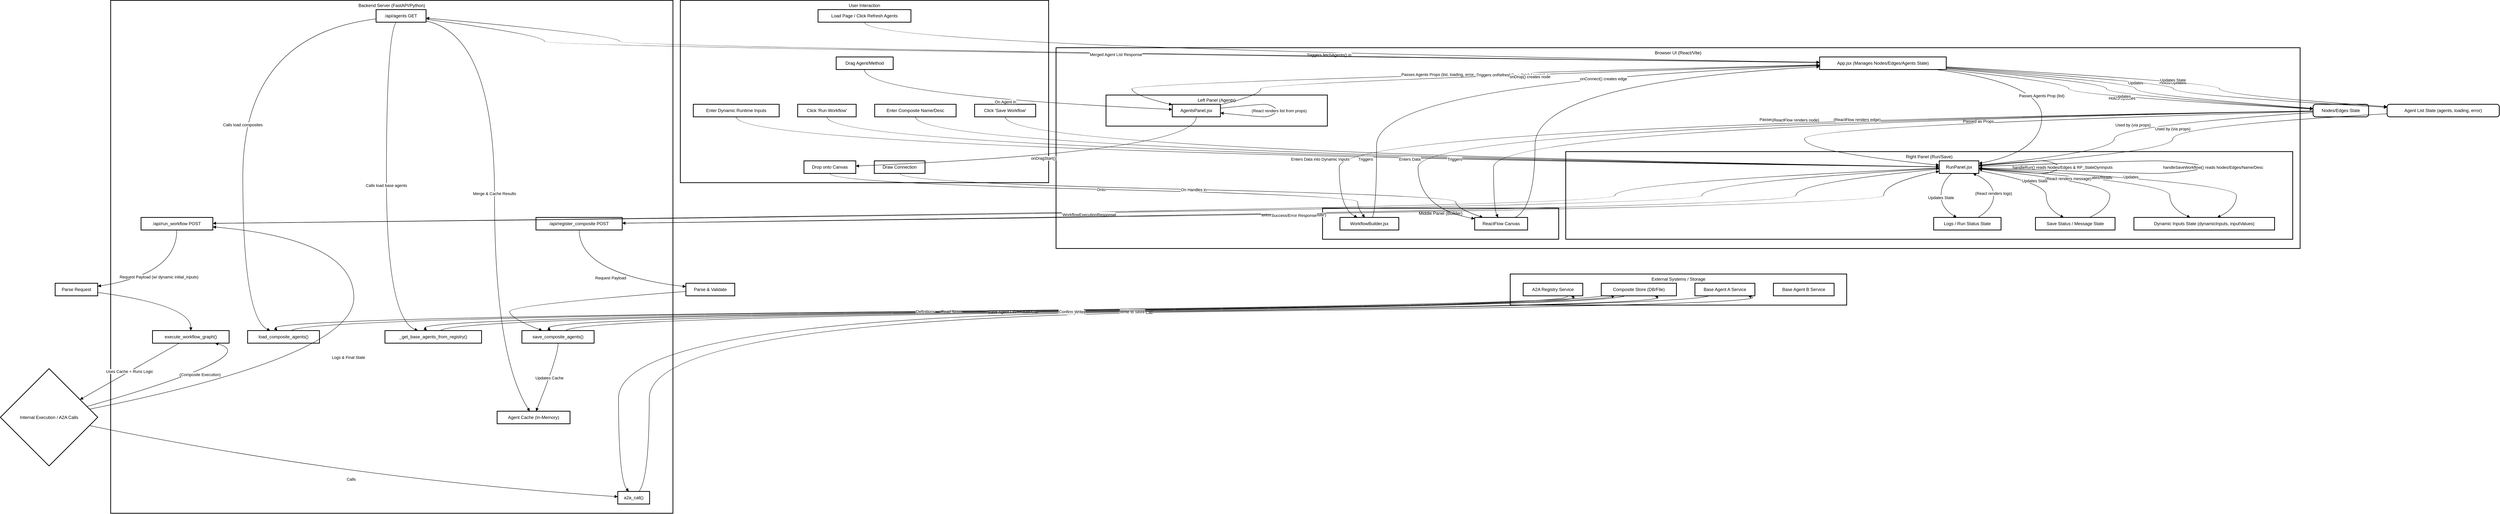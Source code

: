 <mxfile version="21.6.8" type="device">
  <diagram name="Page-1" id="aAp4TJHl25H6ZByTBbYu">
    <mxGraphModel dx="2790" dy="1393" grid="1" gridSize="10" guides="1" tooltips="1" connect="1" arrows="1" fold="1" page="1" pageScale="1" pageWidth="850" pageHeight="1100" math="0" shadow="0">
      <root>
        <mxCell id="0" />
        <mxCell id="1" parent="0" />
        <mxCell id="pB-N0cFMW5VEwwrHcigJ-1" value="External Systems / Storage" style="whiteSpace=wrap;strokeWidth=2;verticalAlign=top;" vertex="1" parent="1">
          <mxGeometry x="4099" y="910" width="909" height="84" as="geometry" />
        </mxCell>
        <mxCell id="pB-N0cFMW5VEwwrHcigJ-2" value="A2A Registry Service" style="whiteSpace=wrap;strokeWidth=2;" vertex="1" parent="1">
          <mxGeometry x="4134" y="935" width="161" height="34" as="geometry" />
        </mxCell>
        <mxCell id="pB-N0cFMW5VEwwrHcigJ-3" value="Composite Store (DB/File)" style="whiteSpace=wrap;strokeWidth=2;" vertex="1" parent="1">
          <mxGeometry x="4345" y="935" width="203" height="34" as="geometry" />
        </mxCell>
        <mxCell id="pB-N0cFMW5VEwwrHcigJ-4" value="Base Agent A Service" style="whiteSpace=wrap;strokeWidth=2;" vertex="1" parent="1">
          <mxGeometry x="4598" y="935" width="162" height="34" as="geometry" />
        </mxCell>
        <mxCell id="pB-N0cFMW5VEwwrHcigJ-5" value="Base Agent B Service" style="whiteSpace=wrap;strokeWidth=2;" vertex="1" parent="1">
          <mxGeometry x="4810" y="935" width="164" height="34" as="geometry" />
        </mxCell>
        <mxCell id="pB-N0cFMW5VEwwrHcigJ-6" value="Backend Server (FastAPI/Python)" style="whiteSpace=wrap;strokeWidth=2;verticalAlign=top;" vertex="1" parent="1">
          <mxGeometry x="318" y="170" width="1519" height="1387" as="geometry" />
        </mxCell>
        <mxCell id="pB-N0cFMW5VEwwrHcigJ-7" value="/api/agents GET" style="whiteSpace=wrap;strokeWidth=2;" vertex="1" parent="1">
          <mxGeometry x="1035" y="195" width="135" height="34" as="geometry" />
        </mxCell>
        <mxCell id="pB-N0cFMW5VEwwrHcigJ-8" value="/api/run_workflow POST" style="whiteSpace=wrap;strokeWidth=2;" vertex="1" parent="1">
          <mxGeometry x="400" y="757" width="194" height="34" as="geometry" />
        </mxCell>
        <mxCell id="pB-N0cFMW5VEwwrHcigJ-9" value="/api/register_composite POST" style="whiteSpace=wrap;strokeWidth=2;" vertex="1" parent="1">
          <mxGeometry x="1467" y="757" width="233" height="34" as="geometry" />
        </mxCell>
        <mxCell id="pB-N0cFMW5VEwwrHcigJ-10" value="execute_workflow_graph()" style="whiteSpace=wrap;strokeWidth=2;" vertex="1" parent="1">
          <mxGeometry x="431" y="1063" width="207" height="34" as="geometry" />
        </mxCell>
        <mxCell id="pB-N0cFMW5VEwwrHcigJ-11" value="load_composite_agents()" style="whiteSpace=wrap;strokeWidth=2;" vertex="1" parent="1">
          <mxGeometry x="688" y="1063" width="194" height="34" as="geometry" />
        </mxCell>
        <mxCell id="pB-N0cFMW5VEwwrHcigJ-12" value="save_composite_agents()" style="whiteSpace=wrap;strokeWidth=2;" vertex="1" parent="1">
          <mxGeometry x="1429" y="1063" width="195" height="34" as="geometry" />
        </mxCell>
        <mxCell id="pB-N0cFMW5VEwwrHcigJ-13" value="_get_base_agents_from_registry()" style="whiteSpace=wrap;strokeWidth=2;" vertex="1" parent="1">
          <mxGeometry x="1059" y="1063" width="261" height="34" as="geometry" />
        </mxCell>
        <mxCell id="pB-N0cFMW5VEwwrHcigJ-14" value="a2a_call()" style="whiteSpace=wrap;strokeWidth=2;" vertex="1" parent="1">
          <mxGeometry x="1688" y="1498" width="86" height="34" as="geometry" />
        </mxCell>
        <mxCell id="pB-N0cFMW5VEwwrHcigJ-15" value="Agent Cache (In-Memory)" style="whiteSpace=wrap;strokeWidth=2;" vertex="1" parent="1">
          <mxGeometry x="1362" y="1281" width="197" height="34" as="geometry" />
        </mxCell>
        <mxCell id="pB-N0cFMW5VEwwrHcigJ-16" value="Browser UI (React/Vite)" style="whiteSpace=wrap;strokeWidth=2;verticalAlign=top;" vertex="1" parent="1">
          <mxGeometry x="2872" y="298" width="3361" height="543" as="geometry" />
        </mxCell>
        <mxCell id="pB-N0cFMW5VEwwrHcigJ-17" value="Left Panel (Agents)" style="whiteSpace=wrap;strokeWidth=2;verticalAlign=top;" vertex="1" parent="1">
          <mxGeometry x="3007" y="426" width="598" height="84" as="geometry" />
        </mxCell>
        <mxCell id="pB-N0cFMW5VEwwrHcigJ-18" value="Middle Panel (Builder)" style="whiteSpace=wrap;strokeWidth=2;verticalAlign=top;" vertex="1" parent="1">
          <mxGeometry x="3592" y="732" width="638" height="84" as="geometry" />
        </mxCell>
        <mxCell id="pB-N0cFMW5VEwwrHcigJ-19" value="Right Panel (Run/Save)" style="whiteSpace=wrap;strokeWidth=2;verticalAlign=top;" vertex="1" parent="1">
          <mxGeometry x="4249" y="579" width="1964" height="237" as="geometry" />
        </mxCell>
        <mxCell id="pB-N0cFMW5VEwwrHcigJ-20" value="App.jsx (Manages Nodes/Edges/Agents State)" style="whiteSpace=wrap;strokeWidth=2;" vertex="1" parent="1">
          <mxGeometry x="4935" y="323" width="342" height="34" as="geometry" />
        </mxCell>
        <mxCell id="pB-N0cFMW5VEwwrHcigJ-21" value="RunPanel.jsx" style="whiteSpace=wrap;strokeWidth=2;" vertex="1" parent="1">
          <mxGeometry x="5258" y="604" width="107" height="34" as="geometry" />
        </mxCell>
        <mxCell id="pB-N0cFMW5VEwwrHcigJ-22" value="Logs / Run Status State" style="whiteSpace=wrap;strokeWidth=2;" vertex="1" parent="1">
          <mxGeometry x="5243" y="757" width="182" height="34" as="geometry" />
        </mxCell>
        <mxCell id="pB-N0cFMW5VEwwrHcigJ-23" value="Save Status / Message State" style="whiteSpace=wrap;strokeWidth=2;" vertex="1" parent="1">
          <mxGeometry x="5518" y="757" width="215" height="34" as="geometry" />
        </mxCell>
        <mxCell id="pB-N0cFMW5VEwwrHcigJ-24" value="Dynamic Inputs State (dynamicInputs, inputValues)" style="whiteSpace=wrap;strokeWidth=2;" vertex="1" parent="1">
          <mxGeometry x="5784" y="757" width="380" height="34" as="geometry" />
        </mxCell>
        <mxCell id="pB-N0cFMW5VEwwrHcigJ-25" value="WorkflowBuilder.jsx" style="whiteSpace=wrap;strokeWidth=2;" vertex="1" parent="1">
          <mxGeometry x="3639" y="757" width="159" height="34" as="geometry" />
        </mxCell>
        <mxCell id="pB-N0cFMW5VEwwrHcigJ-26" value="ReactFlow Canvas" style="whiteSpace=wrap;strokeWidth=2;" vertex="1" parent="1">
          <mxGeometry x="4003" y="757" width="143" height="34" as="geometry" />
        </mxCell>
        <mxCell id="pB-N0cFMW5VEwwrHcigJ-27" value="AgentsPanel.jsx" style="whiteSpace=wrap;strokeWidth=2;" vertex="1" parent="1">
          <mxGeometry x="3186" y="451" width="130" height="34" as="geometry" />
        </mxCell>
        <mxCell id="pB-N0cFMW5VEwwrHcigJ-28" value="User Interaction" style="whiteSpace=wrap;strokeWidth=2;verticalAlign=top;" vertex="1" parent="1">
          <mxGeometry x="1857" y="170" width="995" height="493" as="geometry" />
        </mxCell>
        <mxCell id="pB-N0cFMW5VEwwrHcigJ-29" value="Load Page / Click Refresh Agents" style="whiteSpace=wrap;strokeWidth=2;" vertex="1" parent="1">
          <mxGeometry x="2229" y="195" width="251" height="34" as="geometry" />
        </mxCell>
        <mxCell id="pB-N0cFMW5VEwwrHcigJ-30" value="Drag Agent/Method" style="whiteSpace=wrap;strokeWidth=2;" vertex="1" parent="1">
          <mxGeometry x="2278" y="323" width="154" height="34" as="geometry" />
        </mxCell>
        <mxCell id="pB-N0cFMW5VEwwrHcigJ-31" value="Drop onto Canvas" style="whiteSpace=wrap;strokeWidth=2;" vertex="1" parent="1">
          <mxGeometry x="2191" y="604" width="140" height="34" as="geometry" />
        </mxCell>
        <mxCell id="pB-N0cFMW5VEwwrHcigJ-32" value="Draw Connection" style="whiteSpace=wrap;strokeWidth=2;" vertex="1" parent="1">
          <mxGeometry x="2381" y="604" width="137" height="34" as="geometry" />
        </mxCell>
        <mxCell id="pB-N0cFMW5VEwwrHcigJ-33" value="Enter Dynamic Runtime Inputs" style="whiteSpace=wrap;strokeWidth=2;" vertex="1" parent="1">
          <mxGeometry x="1892" y="451" width="232" height="34" as="geometry" />
        </mxCell>
        <mxCell id="pB-N0cFMW5VEwwrHcigJ-34" value="Click &#39;Run Workflow&#39;" style="whiteSpace=wrap;strokeWidth=2;" vertex="1" parent="1">
          <mxGeometry x="2174" y="451" width="158" height="34" as="geometry" />
        </mxCell>
        <mxCell id="pB-N0cFMW5VEwwrHcigJ-35" value="Enter Composite Name/Desc" style="whiteSpace=wrap;strokeWidth=2;" vertex="1" parent="1">
          <mxGeometry x="2382" y="451" width="220" height="34" as="geometry" />
        </mxCell>
        <mxCell id="pB-N0cFMW5VEwwrHcigJ-36" value="Click &#39;Save Workflow&#39;" style="whiteSpace=wrap;strokeWidth=2;" vertex="1" parent="1">
          <mxGeometry x="2652" y="451" width="165" height="34" as="geometry" />
        </mxCell>
        <mxCell id="pB-N0cFMW5VEwwrHcigJ-37" value="Nodes/Edges State" style="rounded=1;absoluteArcSize=1;arcSize=14;whiteSpace=wrap;strokeWidth=2;" vertex="1" parent="1">
          <mxGeometry x="6268" y="451" width="150" height="34" as="geometry" />
        </mxCell>
        <mxCell id="pB-N0cFMW5VEwwrHcigJ-38" value="Agent List State (agents, loading, error)" style="rounded=1;absoluteArcSize=1;arcSize=14;whiteSpace=wrap;strokeWidth=2;" vertex="1" parent="1">
          <mxGeometry x="6468" y="451" width="303" height="34" as="geometry" />
        </mxCell>
        <mxCell id="pB-N0cFMW5VEwwrHcigJ-39" value="Parse Request" style="whiteSpace=wrap;strokeWidth=2;" vertex="1" parent="1">
          <mxGeometry x="168" y="935" width="115" height="34" as="geometry" />
        </mxCell>
        <mxCell id="pB-N0cFMW5VEwwrHcigJ-40" value="Internal Execution / A2A Calls" style="rhombus;strokeWidth=2;whiteSpace=wrap;" vertex="1" parent="1">
          <mxGeometry x="20" y="1166" width="263" height="263" as="geometry" />
        </mxCell>
        <mxCell id="pB-N0cFMW5VEwwrHcigJ-41" value="Parse &amp; Validate" style="whiteSpace=wrap;strokeWidth=2;" vertex="1" parent="1">
          <mxGeometry x="1872" y="935" width="132" height="34" as="geometry" />
        </mxCell>
        <mxCell id="pB-N0cFMW5VEwwrHcigJ-42" value="Holds/Updates" style="curved=1;startArrow=none;endArrow=block;exitX=0.984;exitY=1;entryX=-0.0;entryY=0.374;rounded=0;" edge="1" parent="1" source="pB-N0cFMW5VEwwrHcigJ-20" target="pB-N0cFMW5VEwwrHcigJ-37">
          <mxGeometry relative="1" as="geometry">
            <Array as="points">
              <mxPoint x="5608" y="392" />
              <mxPoint x="5608" y="426" />
            </Array>
          </mxGeometry>
        </mxCell>
        <mxCell id="pB-N0cFMW5VEwwrHcigJ-43" value="Holds/Updates" style="curved=1;startArrow=none;endArrow=block;exitX=1.0;exitY=0.83;entryX=-0.001;entryY=0.243;rounded=0;" edge="1" parent="1" source="pB-N0cFMW5VEwwrHcigJ-20" target="pB-N0cFMW5VEwwrHcigJ-38">
          <mxGeometry relative="1" as="geometry">
            <Array as="points">
              <mxPoint x="5891" y="392" />
              <mxPoint x="5891" y="426" />
            </Array>
          </mxGeometry>
        </mxCell>
        <mxCell id="pB-N0cFMW5VEwwrHcigJ-44" value="Passed as Props" style="curved=1;startArrow=none;endArrow=block;exitX=-0.0;exitY=0.534;entryX=0.295;entryY=0;rounded=0;" edge="1" parent="1" source="pB-N0cFMW5VEwwrHcigJ-37" target="pB-N0cFMW5VEwwrHcigJ-25">
          <mxGeometry relative="1" as="geometry">
            <Array as="points">
              <mxPoint x="3637" y="510" />
              <mxPoint x="3637" y="732" />
            </Array>
          </mxGeometry>
        </mxCell>
        <mxCell id="pB-N0cFMW5VEwwrHcigJ-45" value="Passed as Props" style="curved=1;startArrow=none;endArrow=block;exitX=-0.0;exitY=0.564;entryX=-0.002;entryY=0.341;rounded=0;" edge="1" parent="1" source="pB-N0cFMW5VEwwrHcigJ-37" target="pB-N0cFMW5VEwwrHcigJ-21">
          <mxGeometry relative="1" as="geometry">
            <Array as="points">
              <mxPoint x="4894" y="510" />
              <mxPoint x="4894" y="579" />
            </Array>
          </mxGeometry>
        </mxCell>
        <mxCell id="pB-N0cFMW5VEwwrHcigJ-46" value="Passes Agents Props (list, loading, error, onRefresh)" style="curved=1;startArrow=none;endArrow=block;exitX=0.001;exitY=0.628;entryX=-0.0;entryY=0.04;rounded=0;" edge="1" parent="1" source="pB-N0cFMW5VEwwrHcigJ-20" target="pB-N0cFMW5VEwwrHcigJ-27">
          <mxGeometry relative="1" as="geometry">
            <Array as="points">
              <mxPoint x="3077" y="392" />
              <mxPoint x="3077" y="426" />
            </Array>
          </mxGeometry>
        </mxCell>
        <mxCell id="pB-N0cFMW5VEwwrHcigJ-47" value="Passes Agents Prop (list)" style="curved=1;startArrow=none;endArrow=block;exitX=0.914;exitY=1;entryX=1.001;entryY=0.203;rounded=0;" edge="1" parent="1" source="pB-N0cFMW5VEwwrHcigJ-20" target="pB-N0cFMW5VEwwrHcigJ-21">
          <mxGeometry relative="1" as="geometry">
            <Array as="points">
              <mxPoint x="5535" y="392" />
              <mxPoint x="5535" y="579" />
            </Array>
          </mxGeometry>
        </mxCell>
        <mxCell id="pB-N0cFMW5VEwwrHcigJ-48" value="Updates/Reads" style="curved=1;startArrow=none;endArrow=block;exitX=1.001;exitY=0.616;entryX=0.4;entryY=0;rounded=0;" edge="1" parent="1" source="pB-N0cFMW5VEwwrHcigJ-21" target="pB-N0cFMW5VEwwrHcigJ-24">
          <mxGeometry relative="1" as="geometry">
            <Array as="points">
              <mxPoint x="5881" y="663" />
              <mxPoint x="5881" y="732" />
            </Array>
          </mxGeometry>
        </mxCell>
        <mxCell id="pB-N0cFMW5VEwwrHcigJ-49" value="Triggers fetchAgents() in" style="curved=1;startArrow=none;endArrow=block;exitX=0.5;exitY=1;entryX=0.001;entryY=0.423;rounded=0;" edge="1" parent="1" source="pB-N0cFMW5VEwwrHcigJ-29" target="pB-N0cFMW5VEwwrHcigJ-20">
          <mxGeometry relative="1" as="geometry">
            <Array as="points">
              <mxPoint x="2354" y="298" />
            </Array>
          </mxGeometry>
        </mxCell>
        <mxCell id="pB-N0cFMW5VEwwrHcigJ-50" value="Triggers onRefresh() --&gt; fetchAgents() in" style="curved=1;startArrow=none;endArrow=block;exitX=0.998;exitY=0.04;entryX=0.001;entryY=0.654;rounded=0;" edge="1" parent="1" source="pB-N0cFMW5VEwwrHcigJ-27" target="pB-N0cFMW5VEwwrHcigJ-20">
          <mxGeometry relative="1" as="geometry">
            <Array as="points">
              <mxPoint x="3425" y="426" />
              <mxPoint x="3425" y="392" />
            </Array>
          </mxGeometry>
        </mxCell>
        <mxCell id="pB-N0cFMW5VEwwrHcigJ-51" value="axios.get(&#39;/api/agents&#39;)" style="curved=1;startArrow=none;endArrow=block;exitX=0.001;exitY=0.438;entryX=0.998;entryY=0.673;rounded=0;" edge="1" parent="1" source="pB-N0cFMW5VEwwrHcigJ-20" target="pB-N0cFMW5VEwwrHcigJ-7">
          <mxGeometry relative="1" as="geometry">
            <Array as="points">
              <mxPoint x="1693" y="298" />
              <mxPoint x="1693" y="264" />
            </Array>
          </mxGeometry>
        </mxCell>
        <mxCell id="pB-N0cFMW5VEwwrHcigJ-52" value="Calls load base agents" style="curved=1;startArrow=none;endArrow=block;exitX=0.403;exitY=1;entryX=0.34;entryY=0;rounded=0;" edge="1" parent="1" source="pB-N0cFMW5VEwwrHcigJ-7" target="pB-N0cFMW5VEwwrHcigJ-13">
          <mxGeometry relative="1" as="geometry">
            <Array as="points">
              <mxPoint x="1063" y="264" />
              <mxPoint x="1063" y="1029" />
            </Array>
          </mxGeometry>
        </mxCell>
        <mxCell id="pB-N0cFMW5VEwwrHcigJ-53" value="A2A Call" style="curved=1;startArrow=none;endArrow=block;exitX=0.573;exitY=0;entryX=0.8;entryY=1;rounded=0;" edge="1" parent="1" source="pB-N0cFMW5VEwwrHcigJ-13" target="pB-N0cFMW5VEwwrHcigJ-2">
          <mxGeometry relative="1" as="geometry">
            <Array as="points">
              <mxPoint x="1247" y="1029" />
              <mxPoint x="4334" y="994" />
            </Array>
          </mxGeometry>
        </mxCell>
        <mxCell id="pB-N0cFMW5VEwwrHcigJ-54" value="Base Agent List" style="curved=1;startArrow=none;endArrow=block;exitX=0.731;exitY=1;entryX=0.434;entryY=0;rounded=0;" edge="1" parent="1" source="pB-N0cFMW5VEwwrHcigJ-2" target="pB-N0cFMW5VEwwrHcigJ-13">
          <mxGeometry relative="1" as="geometry">
            <Array as="points">
              <mxPoint x="4306" y="994" />
              <mxPoint x="1137" y="1029" />
            </Array>
          </mxGeometry>
        </mxCell>
        <mxCell id="pB-N0cFMW5VEwwrHcigJ-55" value="Calls load composites" style="curved=1;startArrow=none;endArrow=block;exitX=0.001;exitY=0.739;entryX=0.314;entryY=0;rounded=0;" edge="1" parent="1" source="pB-N0cFMW5VEwwrHcigJ-7" target="pB-N0cFMW5VEwwrHcigJ-11">
          <mxGeometry relative="1" as="geometry">
            <Array as="points">
              <mxPoint x="675" y="264" />
              <mxPoint x="675" y="1029" />
            </Array>
          </mxGeometry>
        </mxCell>
        <mxCell id="pB-N0cFMW5VEwwrHcigJ-56" value="Read Store" style="curved=1;startArrow=none;endArrow=block;exitX=0.607;exitY=0;entryX=0.18;entryY=1;rounded=0;" edge="1" parent="1" source="pB-N0cFMW5VEwwrHcigJ-11" target="pB-N0cFMW5VEwwrHcigJ-3">
          <mxGeometry relative="1" as="geometry">
            <Array as="points">
              <mxPoint x="847" y="1029" />
              <mxPoint x="4286" y="994" />
            </Array>
          </mxGeometry>
        </mxCell>
        <mxCell id="pB-N0cFMW5VEwwrHcigJ-57" value="Definitions" style="curved=1;startArrow=none;endArrow=block;exitX=0.028;exitY=1;entryX=0.414;entryY=0;rounded=0;" edge="1" parent="1" source="pB-N0cFMW5VEwwrHcigJ-3" target="pB-N0cFMW5VEwwrHcigJ-11">
          <mxGeometry relative="1" as="geometry">
            <Array as="points">
              <mxPoint x="4210" y="994" />
              <mxPoint x="734" y="1029" />
            </Array>
          </mxGeometry>
        </mxCell>
        <mxCell id="pB-N0cFMW5VEwwrHcigJ-58" value="Merge &amp; Cache Results" style="curved=1;startArrow=none;endArrow=block;exitX=0.998;exitY=0.904;entryX=0.446;entryY=-0.013;rounded=0;" edge="1" parent="1" source="pB-N0cFMW5VEwwrHcigJ-7" target="pB-N0cFMW5VEwwrHcigJ-15">
          <mxGeometry relative="1" as="geometry">
            <Array as="points">
              <mxPoint x="1355" y="264" />
              <mxPoint x="1355" y="1132" />
            </Array>
          </mxGeometry>
        </mxCell>
        <mxCell id="pB-N0cFMW5VEwwrHcigJ-59" value="Merged Agent List Response" style="curved=1;startArrow=none;endArrow=block;exitX=0.998;exitY=0.763;entryX=0.001;entryY=0.442;rounded=0;" edge="1" parent="1" source="pB-N0cFMW5VEwwrHcigJ-7" target="pB-N0cFMW5VEwwrHcigJ-20">
          <mxGeometry relative="1" as="geometry">
            <Array as="points">
              <mxPoint x="1490" y="264" />
              <mxPoint x="1490" y="298" />
            </Array>
          </mxGeometry>
        </mxCell>
        <mxCell id="pB-N0cFMW5VEwwrHcigJ-60" value="Updates State" style="curved=1;startArrow=none;endArrow=block;exitX=1.0;exitY=0.785;entryX=-0.001;entryY=0.191;rounded=0;" edge="1" parent="1" source="pB-N0cFMW5VEwwrHcigJ-20" target="pB-N0cFMW5VEwwrHcigJ-38">
          <mxGeometry relative="1" as="geometry">
            <Array as="points">
              <mxPoint x="6015" y="392" />
              <mxPoint x="6015" y="426" />
            </Array>
          </mxGeometry>
        </mxCell>
        <mxCell id="pB-N0cFMW5VEwwrHcigJ-61" value="(React renders list from props)" style="curved=1;startArrow=none;endArrow=block;exitX=0.998;exitY=0.31;entryX=0.998;entryY=0.69;rounded=0;" edge="1" parent="1" source="pB-N0cFMW5VEwwrHcigJ-27" target="pB-N0cFMW5VEwwrHcigJ-27">
          <mxGeometry relative="1" as="geometry">
            <Array as="points">
              <mxPoint x="3422" y="451" />
              <mxPoint x="3448" y="451" />
              <mxPoint x="3475" y="468" />
              <mxPoint x="3448" y="485" />
              <mxPoint x="3422" y="485" />
            </Array>
          </mxGeometry>
        </mxCell>
        <mxCell id="pB-N0cFMW5VEwwrHcigJ-62" value="On Agent in" style="curved=1;startArrow=none;endArrow=block;exitX=0.496;exitY=1;entryX=-0.0;entryY=0.411;rounded=0;" edge="1" parent="1" source="pB-N0cFMW5VEwwrHcigJ-30" target="pB-N0cFMW5VEwwrHcigJ-27">
          <mxGeometry relative="1" as="geometry">
            <Array as="points">
              <mxPoint x="2354" y="426" />
            </Array>
          </mxGeometry>
        </mxCell>
        <mxCell id="pB-N0cFMW5VEwwrHcigJ-63" value="onDragStart()" style="curved=1;startArrow=none;endArrow=block;exitX=0.499;exitY=1;entryX=1.001;entryY=0.412;rounded=0;" edge="1" parent="1" source="pB-N0cFMW5VEwwrHcigJ-27" target="pB-N0cFMW5VEwwrHcigJ-31">
          <mxGeometry relative="1" as="geometry">
            <Array as="points">
              <mxPoint x="3251" y="579" />
            </Array>
          </mxGeometry>
        </mxCell>
        <mxCell id="pB-N0cFMW5VEwwrHcigJ-64" value="Onto" style="curved=1;startArrow=none;endArrow=block;exitX=0.5;exitY=1;entryX=0.422;entryY=0;rounded=0;" edge="1" parent="1" source="pB-N0cFMW5VEwwrHcigJ-31" target="pB-N0cFMW5VEwwrHcigJ-25">
          <mxGeometry relative="1" as="geometry">
            <Array as="points">
              <mxPoint x="2261" y="663" />
              <mxPoint x="3687" y="698" />
              <mxPoint x="3687" y="732" />
            </Array>
          </mxGeometry>
        </mxCell>
        <mxCell id="pB-N0cFMW5VEwwrHcigJ-65" value="onDrop() creates node" style="curved=1;startArrow=none;endArrow=block;exitX=0.55;exitY=0;entryX=0.001;entryY=0.689;rounded=0;" edge="1" parent="1" source="pB-N0cFMW5VEwwrHcigJ-25" target="pB-N0cFMW5VEwwrHcigJ-20">
          <mxGeometry relative="1" as="geometry">
            <Array as="points">
              <mxPoint x="3738" y="732" />
              <mxPoint x="3738" y="392" />
            </Array>
          </mxGeometry>
        </mxCell>
        <mxCell id="pB-N0cFMW5VEwwrHcigJ-66" value="Updates" style="curved=1;startArrow=none;endArrow=block;exitX=1.0;exitY=0.928;entryX=-0.0;entryY=0.354;rounded=0;" edge="1" parent="1" source="pB-N0cFMW5VEwwrHcigJ-20" target="pB-N0cFMW5VEwwrHcigJ-37">
          <mxGeometry relative="1" as="geometry">
            <Array as="points">
              <mxPoint x="5710" y="392" />
              <mxPoint x="5710" y="426" />
            </Array>
          </mxGeometry>
        </mxCell>
        <mxCell id="pB-N0cFMW5VEwwrHcigJ-67" value="(ReactFlow renders node)" style="curved=1;startArrow=none;endArrow=block;exitX=-0.0;exitY=0.537;entryX=0.002;entryY=0.107;rounded=0;" edge="1" parent="1" source="pB-N0cFMW5VEwwrHcigJ-37" target="pB-N0cFMW5VEwwrHcigJ-26">
          <mxGeometry relative="1" as="geometry">
            <Array as="points">
              <mxPoint x="3850" y="510" />
              <mxPoint x="3850" y="732" />
            </Array>
          </mxGeometry>
        </mxCell>
        <mxCell id="pB-N0cFMW5VEwwrHcigJ-68" value="On Handles in" style="curved=1;startArrow=none;endArrow=block;exitX=0.501;exitY=1;entryX=0.154;entryY=0;rounded=0;" edge="1" parent="1" source="pB-N0cFMW5VEwwrHcigJ-32" target="pB-N0cFMW5VEwwrHcigJ-26">
          <mxGeometry relative="1" as="geometry">
            <Array as="points">
              <mxPoint x="2450" y="663" />
              <mxPoint x="3952" y="698" />
              <mxPoint x="3952" y="732" />
            </Array>
          </mxGeometry>
        </mxCell>
        <mxCell id="pB-N0cFMW5VEwwrHcigJ-69" value="onConnect() creates edge" style="curved=1;startArrow=none;endArrow=block;exitX=0.761;exitY=0;entryX=0.001;entryY=0.775;rounded=0;" edge="1" parent="1" source="pB-N0cFMW5VEwwrHcigJ-26" target="pB-N0cFMW5VEwwrHcigJ-20">
          <mxGeometry relative="1" as="geometry">
            <Array as="points">
              <mxPoint x="4166" y="732" />
              <mxPoint x="4166" y="392" />
            </Array>
          </mxGeometry>
        </mxCell>
        <mxCell id="pB-N0cFMW5VEwwrHcigJ-70" value="Updates" style="curved=1;startArrow=none;endArrow=block;exitX=1.0;exitY=0.879;entryX=-0.0;entryY=0.333;rounded=0;" edge="1" parent="1" source="pB-N0cFMW5VEwwrHcigJ-20" target="pB-N0cFMW5VEwwrHcigJ-37">
          <mxGeometry relative="1" as="geometry">
            <Array as="points">
              <mxPoint x="5789" y="392" />
              <mxPoint x="5789" y="426" />
            </Array>
          </mxGeometry>
        </mxCell>
        <mxCell id="pB-N0cFMW5VEwwrHcigJ-71" value="(ReactFlow renders edge)" style="curved=1;startArrow=none;endArrow=block;exitX=-0.0;exitY=0.54;entryX=0.443;entryY=0;rounded=0;" edge="1" parent="1" source="pB-N0cFMW5VEwwrHcigJ-37" target="pB-N0cFMW5VEwwrHcigJ-26">
          <mxGeometry relative="1" as="geometry">
            <Array as="points">
              <mxPoint x="4054" y="510" />
              <mxPoint x="4054" y="732" />
            </Array>
          </mxGeometry>
        </mxCell>
        <mxCell id="pB-N0cFMW5VEwwrHcigJ-72" value="Used by (via props)" style="curved=1;startArrow=none;endArrow=block;exitX=-0.0;exitY=0.651;entryX=1.001;entryY=0.342;rounded=0;" edge="1" parent="1" source="pB-N0cFMW5VEwwrHcigJ-37" target="pB-N0cFMW5VEwwrHcigJ-21">
          <mxGeometry relative="1" as="geometry">
            <Array as="points">
              <mxPoint x="5731" y="510" />
              <mxPoint x="5731" y="579" />
            </Array>
          </mxGeometry>
        </mxCell>
        <mxCell id="pB-N0cFMW5VEwwrHcigJ-73" value="Used by (via props)" style="curved=1;startArrow=none;endArrow=block;exitX=-0.001;exitY=0.756;entryX=1.001;entryY=0.385;rounded=0;" edge="1" parent="1" source="pB-N0cFMW5VEwwrHcigJ-38" target="pB-N0cFMW5VEwwrHcigJ-21">
          <mxGeometry relative="1" as="geometry">
            <Array as="points">
              <mxPoint x="5889" y="510" />
              <mxPoint x="5889" y="579" />
            </Array>
          </mxGeometry>
        </mxCell>
        <mxCell id="pB-N0cFMW5VEwwrHcigJ-74" value="Enters Data into Dynamic Inputs" style="curved=1;startArrow=none;endArrow=block;exitX=0.499;exitY=1;entryX=-0.002;entryY=0.48;rounded=0;" edge="1" parent="1" source="pB-N0cFMW5VEwwrHcigJ-33" target="pB-N0cFMW5VEwwrHcigJ-21">
          <mxGeometry relative="1" as="geometry">
            <Array as="points">
              <mxPoint x="2008" y="579" />
            </Array>
          </mxGeometry>
        </mxCell>
        <mxCell id="pB-N0cFMW5VEwwrHcigJ-75" value="Updates" style="curved=1;startArrow=none;endArrow=block;exitX=1.001;exitY=0.588;entryX=0.593;entryY=0;rounded=0;" edge="1" parent="1" source="pB-N0cFMW5VEwwrHcigJ-21" target="pB-N0cFMW5VEwwrHcigJ-24">
          <mxGeometry relative="1" as="geometry">
            <Array as="points">
              <mxPoint x="6061" y="663" />
              <mxPoint x="6061" y="732" />
            </Array>
          </mxGeometry>
        </mxCell>
        <mxCell id="pB-N0cFMW5VEwwrHcigJ-76" value="Triggers" style="curved=1;startArrow=none;endArrow=block;exitX=0.5;exitY=1;entryX=-0.002;entryY=0.478;rounded=0;" edge="1" parent="1" source="pB-N0cFMW5VEwwrHcigJ-34" target="pB-N0cFMW5VEwwrHcigJ-21">
          <mxGeometry relative="1" as="geometry">
            <Array as="points">
              <mxPoint x="2253" y="579" />
            </Array>
          </mxGeometry>
        </mxCell>
        <mxCell id="pB-N0cFMW5VEwwrHcigJ-77" value="handleRun() reads Nodes/Edges &amp; RP_StateDynInputs" style="curved=1;startArrow=none;endArrow=block;exitX=1.001;exitY=0.369;entryX=1.001;entryY=0.631;rounded=0;" edge="1" parent="1" source="pB-N0cFMW5VEwwrHcigJ-21" target="pB-N0cFMW5VEwwrHcigJ-21">
          <mxGeometry relative="1" as="geometry">
            <Array as="points">
              <mxPoint x="5516" y="604" />
              <mxPoint x="5554" y="604" />
              <mxPoint x="5591" y="621" />
              <mxPoint x="5554" y="638" />
              <mxPoint x="5516" y="638" />
            </Array>
          </mxGeometry>
        </mxCell>
        <mxCell id="pB-N0cFMW5VEwwrHcigJ-78" value="axios.post(&#39;/api/run_workflow&#39;)" style="curved=1;startArrow=none;endArrow=block;exitX=-0.002;exitY=0.571;entryX=0.998;entryY=0.469;rounded=0;" edge="1" parent="1" source="pB-N0cFMW5VEwwrHcigJ-21" target="pB-N0cFMW5VEwwrHcigJ-8">
          <mxGeometry relative="1" as="geometry">
            <Array as="points">
              <mxPoint x="4382" y="663" />
              <mxPoint x="4382" y="732" />
            </Array>
          </mxGeometry>
        </mxCell>
        <mxCell id="pB-N0cFMW5VEwwrHcigJ-79" value="Request Payload (w/ dynamic initial_inputs)" style="curved=1;startArrow=none;endArrow=block;exitX=0.498;exitY=1;entryX=1.001;entryY=0.238;rounded=0;" edge="1" parent="1" source="pB-N0cFMW5VEwwrHcigJ-8" target="pB-N0cFMW5VEwwrHcigJ-39">
          <mxGeometry relative="1" as="geometry">
            <Array as="points">
              <mxPoint x="497" y="910" />
            </Array>
          </mxGeometry>
        </mxCell>
        <mxCell id="pB-N0cFMW5VEwwrHcigJ-80" value="" style="curved=1;startArrow=none;endArrow=block;exitX=1.001;exitY=0.73;entryX=0.5;entryY=0;rounded=0;" edge="1" parent="1" source="pB-N0cFMW5VEwwrHcigJ-39" target="pB-N0cFMW5VEwwrHcigJ-10">
          <mxGeometry relative="1" as="geometry">
            <Array as="points">
              <mxPoint x="535" y="994" />
            </Array>
          </mxGeometry>
        </mxCell>
        <mxCell id="pB-N0cFMW5VEwwrHcigJ-81" value="Uses Cache + Runs Logic" style="curved=1;startArrow=none;endArrow=block;exitX=0.35;exitY=1;entryX=1.001;entryY=0.213;rounded=0;" edge="1" parent="1" source="pB-N0cFMW5VEwwrHcigJ-10" target="pB-N0cFMW5VEwwrHcigJ-40">
          <mxGeometry relative="1" as="geometry">
            <Array as="points">
              <mxPoint x="441" y="1132" />
            </Array>
          </mxGeometry>
        </mxCell>
        <mxCell id="pB-N0cFMW5VEwwrHcigJ-82" value="Calls" style="curved=1;startArrow=none;endArrow=block;exitX=1.001;exitY=0.603;entryX=0.003;entryY=0.419;rounded=0;" edge="1" parent="1" source="pB-N0cFMW5VEwwrHcigJ-40" target="pB-N0cFMW5VEwwrHcigJ-14">
          <mxGeometry relative="1" as="geometry">
            <Array as="points">
              <mxPoint x="964" y="1464" />
            </Array>
          </mxGeometry>
        </mxCell>
        <mxCell id="pB-N0cFMW5VEwwrHcigJ-83" value="A2A Call" style="curved=1;startArrow=none;endArrow=block;exitX=0.663;exitY=0.004;entryX=0.887;entryY=1;rounded=0;" edge="1" parent="1" source="pB-N0cFMW5VEwwrHcigJ-14" target="pB-N0cFMW5VEwwrHcigJ-4">
          <mxGeometry relative="1" as="geometry">
            <Array as="points">
              <mxPoint x="1773" y="1464" />
              <mxPoint x="1773" y="1029" />
              <mxPoint x="4834" y="994" />
            </Array>
          </mxGeometry>
        </mxCell>
        <mxCell id="pB-N0cFMW5VEwwrHcigJ-84" value="Response" style="curved=1;startArrow=none;endArrow=block;exitX=0.234;exitY=1;entryX=0.345;entryY=0.004;rounded=0;" edge="1" parent="1" source="pB-N0cFMW5VEwwrHcigJ-4" target="pB-N0cFMW5VEwwrHcigJ-14">
          <mxGeometry relative="1" as="geometry">
            <Array as="points">
              <mxPoint x="4573" y="994" />
              <mxPoint x="1690" y="1029" />
              <mxPoint x="1690" y="1464" />
            </Array>
          </mxGeometry>
        </mxCell>
        <mxCell id="pB-N0cFMW5VEwwrHcigJ-85" value="(Composite Execution)" style="curved=1;startArrow=none;endArrow=block;exitX=1.001;exitY=0.357;entryX=0.817;entryY=1;rounded=0;" edge="1" parent="1" source="pB-N0cFMW5VEwwrHcigJ-40" target="pB-N0cFMW5VEwwrHcigJ-10">
          <mxGeometry relative="1" as="geometry">
            <Array as="points">
              <mxPoint x="733" y="1132" />
            </Array>
          </mxGeometry>
        </mxCell>
        <mxCell id="pB-N0cFMW5VEwwrHcigJ-86" value="Logs &amp; Final State" style="curved=1;startArrow=none;endArrow=block;exitX=1.001;exitY=0.399;entryX=0.998;entryY=0.75;rounded=0;" edge="1" parent="1" source="pB-N0cFMW5VEwwrHcigJ-40" target="pB-N0cFMW5VEwwrHcigJ-8">
          <mxGeometry relative="1" as="geometry">
            <Array as="points">
              <mxPoint x="975" y="1132" />
              <mxPoint x="975" y="816" />
            </Array>
          </mxGeometry>
        </mxCell>
        <mxCell id="pB-N0cFMW5VEwwrHcigJ-87" value="WorkflowExecutionResponse" style="curved=1;startArrow=none;endArrow=block;exitX=0.998;exitY=0.471;entryX=-0.002;entryY=0.595;rounded=0;" edge="1" parent="1" source="pB-N0cFMW5VEwwrHcigJ-8" target="pB-N0cFMW5VEwwrHcigJ-21">
          <mxGeometry relative="1" as="geometry">
            <Array as="points">
              <mxPoint x="4617" y="732" />
              <mxPoint x="4617" y="663" />
            </Array>
          </mxGeometry>
        </mxCell>
        <mxCell id="pB-N0cFMW5VEwwrHcigJ-88" value="Updates State" style="curved=1;startArrow=none;endArrow=block;exitX=0.316;exitY=1;entryX=0.341;entryY=0;rounded=0;" edge="1" parent="1" source="pB-N0cFMW5VEwwrHcigJ-21" target="pB-N0cFMW5VEwwrHcigJ-22">
          <mxGeometry relative="1" as="geometry">
            <Array as="points">
              <mxPoint x="5263" y="663" />
              <mxPoint x="5263" y="732" />
            </Array>
          </mxGeometry>
        </mxCell>
        <mxCell id="pB-N0cFMW5VEwwrHcigJ-89" value="(React renders logs)" style="curved=1;startArrow=none;endArrow=block;exitX=0.657;exitY=0;entryX=0.853;entryY=1;rounded=0;" edge="1" parent="1" source="pB-N0cFMW5VEwwrHcigJ-22" target="pB-N0cFMW5VEwwrHcigJ-21">
          <mxGeometry relative="1" as="geometry">
            <Array as="points">
              <mxPoint x="5405" y="732" />
              <mxPoint x="5405" y="663" />
            </Array>
          </mxGeometry>
        </mxCell>
        <mxCell id="pB-N0cFMW5VEwwrHcigJ-90" value="Enters Data" style="curved=1;startArrow=none;endArrow=block;exitX=0.501;exitY=1;entryX=-0.002;entryY=0.476;rounded=0;" edge="1" parent="1" source="pB-N0cFMW5VEwwrHcigJ-35" target="pB-N0cFMW5VEwwrHcigJ-21">
          <mxGeometry relative="1" as="geometry">
            <Array as="points">
              <mxPoint x="2492" y="579" />
            </Array>
          </mxGeometry>
        </mxCell>
        <mxCell id="pB-N0cFMW5VEwwrHcigJ-91" value="Triggers" style="curved=1;startArrow=none;endArrow=block;exitX=0.502;exitY=1;entryX=-0.002;entryY=0.474;rounded=0;" edge="1" parent="1" source="pB-N0cFMW5VEwwrHcigJ-36" target="pB-N0cFMW5VEwwrHcigJ-21">
          <mxGeometry relative="1" as="geometry">
            <Array as="points">
              <mxPoint x="2735" y="579" />
            </Array>
          </mxGeometry>
        </mxCell>
        <mxCell id="pB-N0cFMW5VEwwrHcigJ-92" value="handleSaveWorkflow() reads Nodes/Edges/Name/Desc" style="curved=1;startArrow=none;endArrow=block;exitX=1.001;exitY=0.444;entryX=1.001;entryY=0.556;rounded=0;" edge="1" parent="1" source="pB-N0cFMW5VEwwrHcigJ-21" target="pB-N0cFMW5VEwwrHcigJ-21">
          <mxGeometry relative="1" as="geometry">
            <Array as="points">
              <mxPoint x="5787" y="604" />
              <mxPoint x="5892" y="604" />
              <mxPoint x="5998" y="621" />
              <mxPoint x="5892" y="638" />
              <mxPoint x="5787" y="638" />
            </Array>
          </mxGeometry>
        </mxCell>
        <mxCell id="pB-N0cFMW5VEwwrHcigJ-93" value="axios.post(&#39;/api/register_composite&#39;)" style="curved=1;startArrow=none;endArrow=block;exitX=-0.002;exitY=0.651;entryX=1.001;entryY=0.456;rounded=0;" edge="1" parent="1" source="pB-N0cFMW5VEwwrHcigJ-21" target="pB-N0cFMW5VEwwrHcigJ-9">
          <mxGeometry relative="1" as="geometry">
            <Array as="points">
              <mxPoint x="4871" y="663" />
              <mxPoint x="4871" y="732" />
            </Array>
          </mxGeometry>
        </mxCell>
        <mxCell id="pB-N0cFMW5VEwwrHcigJ-94" value="Request Payload" style="curved=1;startArrow=none;endArrow=block;exitX=0.501;exitY=1;entryX=-0.002;entryY=0.269;rounded=0;" edge="1" parent="1" source="pB-N0cFMW5VEwwrHcigJ-9" target="pB-N0cFMW5VEwwrHcigJ-41">
          <mxGeometry relative="1" as="geometry">
            <Array as="points">
              <mxPoint x="1584" y="910" />
            </Array>
          </mxGeometry>
        </mxCell>
        <mxCell id="pB-N0cFMW5VEwwrHcigJ-95" value="" style="curved=1;startArrow=none;endArrow=block;exitX=-0.002;exitY=0.651;entryX=0.281;entryY=0;rounded=0;" edge="1" parent="1" source="pB-N0cFMW5VEwwrHcigJ-41" target="pB-N0cFMW5VEwwrHcigJ-12">
          <mxGeometry relative="1" as="geometry">
            <Array as="points">
              <mxPoint x="1396" y="994" />
              <mxPoint x="1396" y="1029" />
            </Array>
          </mxGeometry>
        </mxCell>
        <mxCell id="pB-N0cFMW5VEwwrHcigJ-96" value="Write to Store" style="curved=1;startArrow=none;endArrow=block;exitX=0.605;exitY=0;entryX=0.712;entryY=1;rounded=0;" edge="1" parent="1" source="pB-N0cFMW5VEwwrHcigJ-12" target="pB-N0cFMW5VEwwrHcigJ-3">
          <mxGeometry relative="1" as="geometry">
            <Array as="points">
              <mxPoint x="1588" y="1029" />
              <mxPoint x="4553" y="994" />
            </Array>
          </mxGeometry>
        </mxCell>
        <mxCell id="pB-N0cFMW5VEwwrHcigJ-97" value="Confirm Write" style="curved=1;startArrow=none;endArrow=block;exitX=0.315;exitY=1;entryX=0.4;entryY=0;rounded=0;" edge="1" parent="1" source="pB-N0cFMW5VEwwrHcigJ-3" target="pB-N0cFMW5VEwwrHcigJ-12">
          <mxGeometry relative="1" as="geometry">
            <Array as="points">
              <mxPoint x="4354" y="994" />
              <mxPoint x="1466" y="1029" />
            </Array>
          </mxGeometry>
        </mxCell>
        <mxCell id="pB-N0cFMW5VEwwrHcigJ-98" value="Updates Cache" style="curved=1;startArrow=none;endArrow=block;exitX=0.502;exitY=1;entryX=0.535;entryY=-0.013;rounded=0;" edge="1" parent="1" source="pB-N0cFMW5VEwwrHcigJ-12" target="pB-N0cFMW5VEwwrHcigJ-15">
          <mxGeometry relative="1" as="geometry">
            <Array as="points">
              <mxPoint x="1527" y="1132" />
            </Array>
          </mxGeometry>
        </mxCell>
        <mxCell id="pB-N0cFMW5VEwwrHcigJ-99" value="Success/Error Response" style="curved=1;startArrow=none;endArrow=block;exitX=1.001;exitY=0.459;entryX=-0.002;entryY=0.826;rounded=0;" edge="1" parent="1" source="pB-N0cFMW5VEwwrHcigJ-9" target="pB-N0cFMW5VEwwrHcigJ-21">
          <mxGeometry relative="1" as="geometry">
            <Array as="points">
              <mxPoint x="5108" y="732" />
              <mxPoint x="5108" y="663" />
            </Array>
          </mxGeometry>
        </mxCell>
        <mxCell id="pB-N0cFMW5VEwwrHcigJ-100" value="Updates State" style="curved=1;startArrow=none;endArrow=block;exitX=1.001;exitY=0.781;entryX=0.354;entryY=0;rounded=0;" edge="1" parent="1" source="pB-N0cFMW5VEwwrHcigJ-21" target="pB-N0cFMW5VEwwrHcigJ-23">
          <mxGeometry relative="1" as="geometry">
            <Array as="points">
              <mxPoint x="5547" y="663" />
              <mxPoint x="5547" y="732" />
            </Array>
          </mxGeometry>
        </mxCell>
        <mxCell id="pB-N0cFMW5VEwwrHcigJ-101" value="(React renders message)" style="curved=1;startArrow=none;endArrow=block;exitX=0.678;exitY=0;entryX=1.001;entryY=0.663;rounded=0;" edge="1" parent="1" source="pB-N0cFMW5VEwwrHcigJ-23" target="pB-N0cFMW5VEwwrHcigJ-21">
          <mxGeometry relative="1" as="geometry">
            <Array as="points">
              <mxPoint x="5719" y="732" />
              <mxPoint x="5719" y="663" />
            </Array>
          </mxGeometry>
        </mxCell>
      </root>
    </mxGraphModel>
  </diagram>
</mxfile>
